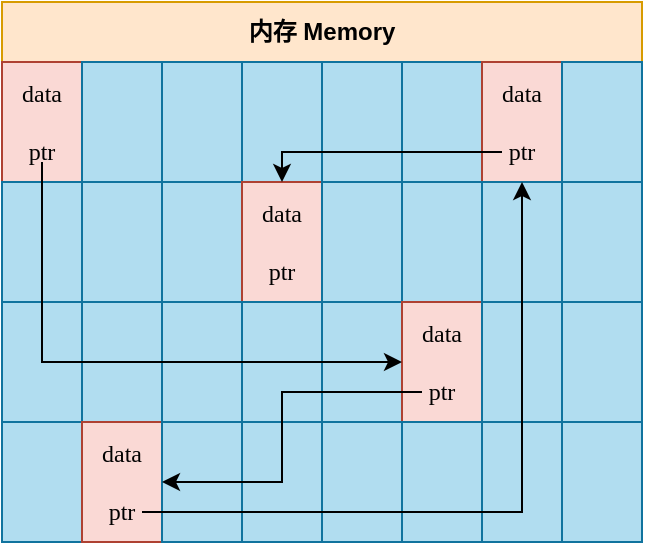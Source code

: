 <mxfile version="22.1.16" type="device">
  <diagram name="Page-1" id="3FU2BRUodX3esNhyQgwJ">
    <mxGraphModel dx="558" dy="383" grid="1" gridSize="10" guides="1" tooltips="1" connect="1" arrows="1" fold="1" page="1" pageScale="1" pageWidth="850" pageHeight="1100" math="0" shadow="0">
      <root>
        <mxCell id="0" />
        <mxCell id="1" parent="0" />
        <mxCell id="Rr48j6R8bM0mg8fOzwoo-1" value="内存 Memory" style="swimlane;whiteSpace=wrap;html=1;startSize=30;fillColor=#ffe6cc;strokeColor=#d79b00;" parent="1" vertex="1">
          <mxGeometry x="240" y="150" width="320" height="270" as="geometry" />
        </mxCell>
        <mxCell id="Oefb0ky4CalMtcR2rLV9-1" value="data&lt;br&gt;&lt;br&gt;ptr" style="rounded=0;whiteSpace=wrap;html=1;fillColor=#fad9d5;strokeColor=#ae4132;fontFamily=consolas;" vertex="1" parent="Rr48j6R8bM0mg8fOzwoo-1">
          <mxGeometry y="30" width="40" height="60" as="geometry" />
        </mxCell>
        <mxCell id="Oefb0ky4CalMtcR2rLV9-2" value="" style="rounded=0;whiteSpace=wrap;html=1;fontFamily=consolas;fillColor=#b1ddf0;strokeColor=#10739e;" vertex="1" parent="Rr48j6R8bM0mg8fOzwoo-1">
          <mxGeometry x="40" y="30" width="40" height="60" as="geometry" />
        </mxCell>
        <mxCell id="Oefb0ky4CalMtcR2rLV9-3" value="" style="rounded=0;whiteSpace=wrap;html=1;fontFamily=consolas;fillColor=#b1ddf0;strokeColor=#10739e;" vertex="1" parent="Rr48j6R8bM0mg8fOzwoo-1">
          <mxGeometry x="80" y="30" width="40" height="60" as="geometry" />
        </mxCell>
        <mxCell id="Oefb0ky4CalMtcR2rLV9-4" value="" style="rounded=0;whiteSpace=wrap;html=1;fontFamily=consolas;fillColor=#b1ddf0;strokeColor=#10739e;" vertex="1" parent="Rr48j6R8bM0mg8fOzwoo-1">
          <mxGeometry x="120" y="30" width="40" height="60" as="geometry" />
        </mxCell>
        <mxCell id="Oefb0ky4CalMtcR2rLV9-5" value="" style="rounded=0;whiteSpace=wrap;html=1;fontFamily=consolas;fillColor=#b1ddf0;strokeColor=#10739e;" vertex="1" parent="Rr48j6R8bM0mg8fOzwoo-1">
          <mxGeometry x="160" y="30" width="40" height="60" as="geometry" />
        </mxCell>
        <mxCell id="Oefb0ky4CalMtcR2rLV9-6" value="" style="rounded=0;whiteSpace=wrap;html=1;fontFamily=consolas;fillColor=#b1ddf0;strokeColor=#10739e;" vertex="1" parent="Rr48j6R8bM0mg8fOzwoo-1">
          <mxGeometry x="200" y="30" width="40" height="60" as="geometry" />
        </mxCell>
        <mxCell id="Oefb0ky4CalMtcR2rLV9-7" value="data&lt;br&gt;&lt;br&gt;ptr" style="rounded=0;whiteSpace=wrap;html=1;fontFamily=consolas;fillColor=#fad9d5;strokeColor=#ae4132;" vertex="1" parent="Rr48j6R8bM0mg8fOzwoo-1">
          <mxGeometry x="240" y="30" width="40" height="60" as="geometry" />
        </mxCell>
        <mxCell id="Oefb0ky4CalMtcR2rLV9-8" value="" style="rounded=0;whiteSpace=wrap;html=1;fontFamily=consolas;fillColor=#b1ddf0;strokeColor=#10739e;" vertex="1" parent="Rr48j6R8bM0mg8fOzwoo-1">
          <mxGeometry x="280" y="30" width="40" height="60" as="geometry" />
        </mxCell>
        <mxCell id="Oefb0ky4CalMtcR2rLV9-9" value="" style="rounded=0;whiteSpace=wrap;html=1;fontFamily=consolas;fillColor=#b1ddf0;strokeColor=#10739e;" vertex="1" parent="Rr48j6R8bM0mg8fOzwoo-1">
          <mxGeometry y="90" width="40" height="60" as="geometry" />
        </mxCell>
        <mxCell id="Oefb0ky4CalMtcR2rLV9-10" value="" style="rounded=0;whiteSpace=wrap;html=1;fontFamily=consolas;fillColor=#b1ddf0;strokeColor=#10739e;" vertex="1" parent="Rr48j6R8bM0mg8fOzwoo-1">
          <mxGeometry x="40" y="90" width="40" height="60" as="geometry" />
        </mxCell>
        <mxCell id="Oefb0ky4CalMtcR2rLV9-11" value="" style="rounded=0;whiteSpace=wrap;html=1;fontFamily=consolas;fillColor=#b1ddf0;strokeColor=#10739e;" vertex="1" parent="Rr48j6R8bM0mg8fOzwoo-1">
          <mxGeometry x="80" y="90" width="40" height="60" as="geometry" />
        </mxCell>
        <mxCell id="Oefb0ky4CalMtcR2rLV9-12" value="data&lt;br&gt;&lt;br&gt;ptr" style="rounded=0;whiteSpace=wrap;html=1;fontFamily=consolas;fillColor=#fad9d5;strokeColor=#ae4132;" vertex="1" parent="Rr48j6R8bM0mg8fOzwoo-1">
          <mxGeometry x="120" y="90" width="40" height="60" as="geometry" />
        </mxCell>
        <mxCell id="Oefb0ky4CalMtcR2rLV9-13" value="" style="rounded=0;whiteSpace=wrap;html=1;fontFamily=consolas;fillColor=#b1ddf0;strokeColor=#10739e;" vertex="1" parent="Rr48j6R8bM0mg8fOzwoo-1">
          <mxGeometry x="160" y="90" width="40" height="60" as="geometry" />
        </mxCell>
        <mxCell id="Oefb0ky4CalMtcR2rLV9-14" value="" style="rounded=0;whiteSpace=wrap;html=1;fontFamily=consolas;fillColor=#b1ddf0;strokeColor=#10739e;" vertex="1" parent="Rr48j6R8bM0mg8fOzwoo-1">
          <mxGeometry x="200" y="90" width="40" height="60" as="geometry" />
        </mxCell>
        <mxCell id="Oefb0ky4CalMtcR2rLV9-15" value="" style="rounded=0;whiteSpace=wrap;html=1;fontFamily=consolas;fillColor=#b1ddf0;strokeColor=#10739e;" vertex="1" parent="Rr48j6R8bM0mg8fOzwoo-1">
          <mxGeometry x="240" y="90" width="40" height="60" as="geometry" />
        </mxCell>
        <mxCell id="Oefb0ky4CalMtcR2rLV9-16" value="" style="rounded=0;whiteSpace=wrap;html=1;fontFamily=consolas;fillColor=#b1ddf0;strokeColor=#10739e;" vertex="1" parent="Rr48j6R8bM0mg8fOzwoo-1">
          <mxGeometry x="280" y="90" width="40" height="60" as="geometry" />
        </mxCell>
        <mxCell id="Oefb0ky4CalMtcR2rLV9-17" value="" style="rounded=0;whiteSpace=wrap;html=1;fontFamily=consolas;fillColor=#b1ddf0;strokeColor=#10739e;" vertex="1" parent="Rr48j6R8bM0mg8fOzwoo-1">
          <mxGeometry y="150" width="40" height="60" as="geometry" />
        </mxCell>
        <mxCell id="Oefb0ky4CalMtcR2rLV9-18" value="" style="rounded=0;whiteSpace=wrap;html=1;fontFamily=consolas;fillColor=#b1ddf0;strokeColor=#10739e;" vertex="1" parent="Rr48j6R8bM0mg8fOzwoo-1">
          <mxGeometry x="40" y="150" width="40" height="60" as="geometry" />
        </mxCell>
        <mxCell id="Oefb0ky4CalMtcR2rLV9-19" value="" style="rounded=0;whiteSpace=wrap;html=1;fontFamily=consolas;fillColor=#b1ddf0;strokeColor=#10739e;" vertex="1" parent="Rr48j6R8bM0mg8fOzwoo-1">
          <mxGeometry x="80" y="150" width="40" height="60" as="geometry" />
        </mxCell>
        <mxCell id="Oefb0ky4CalMtcR2rLV9-20" value="" style="rounded=0;whiteSpace=wrap;html=1;fontFamily=consolas;fillColor=#b1ddf0;strokeColor=#10739e;" vertex="1" parent="Rr48j6R8bM0mg8fOzwoo-1">
          <mxGeometry x="120" y="150" width="40" height="60" as="geometry" />
        </mxCell>
        <mxCell id="Oefb0ky4CalMtcR2rLV9-21" value="" style="rounded=0;whiteSpace=wrap;html=1;fontFamily=consolas;fillColor=#b1ddf0;strokeColor=#10739e;" vertex="1" parent="Rr48j6R8bM0mg8fOzwoo-1">
          <mxGeometry x="160" y="150" width="40" height="60" as="geometry" />
        </mxCell>
        <mxCell id="Oefb0ky4CalMtcR2rLV9-22" value="data&lt;br&gt;&lt;br&gt;ptr" style="rounded=0;whiteSpace=wrap;html=1;fontFamily=consolas;fillColor=#fad9d5;strokeColor=#ae4132;" vertex="1" parent="Rr48j6R8bM0mg8fOzwoo-1">
          <mxGeometry x="200" y="150" width="40" height="60" as="geometry" />
        </mxCell>
        <mxCell id="Oefb0ky4CalMtcR2rLV9-23" value="" style="rounded=0;whiteSpace=wrap;html=1;fontFamily=consolas;fillColor=#b1ddf0;strokeColor=#10739e;" vertex="1" parent="Rr48j6R8bM0mg8fOzwoo-1">
          <mxGeometry x="240" y="150" width="40" height="60" as="geometry" />
        </mxCell>
        <mxCell id="Oefb0ky4CalMtcR2rLV9-24" value="" style="rounded=0;whiteSpace=wrap;html=1;fontFamily=consolas;fillColor=#b1ddf0;strokeColor=#10739e;" vertex="1" parent="Rr48j6R8bM0mg8fOzwoo-1">
          <mxGeometry x="280" y="150" width="40" height="60" as="geometry" />
        </mxCell>
        <mxCell id="Oefb0ky4CalMtcR2rLV9-25" value="" style="rounded=0;whiteSpace=wrap;html=1;fontFamily=consolas;fillColor=#b1ddf0;strokeColor=#10739e;" vertex="1" parent="Rr48j6R8bM0mg8fOzwoo-1">
          <mxGeometry y="210" width="40" height="60" as="geometry" />
        </mxCell>
        <mxCell id="Oefb0ky4CalMtcR2rLV9-26" value="data&lt;br&gt;&lt;br&gt;ptr" style="rounded=0;whiteSpace=wrap;html=1;fontFamily=consolas;fillColor=#fad9d5;strokeColor=#ae4132;" vertex="1" parent="Rr48j6R8bM0mg8fOzwoo-1">
          <mxGeometry x="40" y="210" width="40" height="60" as="geometry" />
        </mxCell>
        <mxCell id="Oefb0ky4CalMtcR2rLV9-27" value="" style="rounded=0;whiteSpace=wrap;html=1;fontFamily=consolas;fillColor=#b1ddf0;strokeColor=#10739e;" vertex="1" parent="Rr48j6R8bM0mg8fOzwoo-1">
          <mxGeometry x="80" y="210" width="40" height="60" as="geometry" />
        </mxCell>
        <mxCell id="Oefb0ky4CalMtcR2rLV9-28" value="" style="rounded=0;whiteSpace=wrap;html=1;fontFamily=consolas;fillColor=#b1ddf0;strokeColor=#10739e;" vertex="1" parent="Rr48j6R8bM0mg8fOzwoo-1">
          <mxGeometry x="120" y="210" width="40" height="60" as="geometry" />
        </mxCell>
        <mxCell id="Oefb0ky4CalMtcR2rLV9-29" value="" style="rounded=0;whiteSpace=wrap;html=1;fontFamily=consolas;fillColor=#b1ddf0;strokeColor=#10739e;" vertex="1" parent="Rr48j6R8bM0mg8fOzwoo-1">
          <mxGeometry x="160" y="210" width="40" height="60" as="geometry" />
        </mxCell>
        <mxCell id="Oefb0ky4CalMtcR2rLV9-30" value="" style="rounded=0;whiteSpace=wrap;html=1;fontFamily=consolas;fillColor=#b1ddf0;strokeColor=#10739e;" vertex="1" parent="Rr48j6R8bM0mg8fOzwoo-1">
          <mxGeometry x="200" y="210" width="40" height="60" as="geometry" />
        </mxCell>
        <mxCell id="Oefb0ky4CalMtcR2rLV9-31" value="" style="rounded=0;whiteSpace=wrap;html=1;fontFamily=consolas;fillColor=#b1ddf0;strokeColor=#10739e;" vertex="1" parent="Rr48j6R8bM0mg8fOzwoo-1">
          <mxGeometry x="240" y="210" width="40" height="60" as="geometry" />
        </mxCell>
        <mxCell id="Oefb0ky4CalMtcR2rLV9-32" value="" style="rounded=0;whiteSpace=wrap;html=1;fontFamily=consolas;fillColor=#b1ddf0;strokeColor=#10739e;" vertex="1" parent="Rr48j6R8bM0mg8fOzwoo-1">
          <mxGeometry x="280" y="210" width="40" height="60" as="geometry" />
        </mxCell>
        <mxCell id="Oefb0ky4CalMtcR2rLV9-42" style="edgeStyle=orthogonalEdgeStyle;rounded=0;orthogonalLoop=1;jettySize=auto;html=1;exitX=0.5;exitY=0.833;exitDx=0;exitDy=0;exitPerimeter=0;" edge="1" parent="Rr48j6R8bM0mg8fOzwoo-1" source="Oefb0ky4CalMtcR2rLV9-1" target="Oefb0ky4CalMtcR2rLV9-22">
          <mxGeometry relative="1" as="geometry">
            <Array as="points">
              <mxPoint x="20" y="180" />
            </Array>
          </mxGeometry>
        </mxCell>
        <mxCell id="Oefb0ky4CalMtcR2rLV9-43" style="edgeStyle=orthogonalEdgeStyle;rounded=0;orthogonalLoop=1;jettySize=auto;html=1;exitX=0.25;exitY=0.75;exitDx=0;exitDy=0;exitPerimeter=0;" edge="1" parent="Rr48j6R8bM0mg8fOzwoo-1" source="Oefb0ky4CalMtcR2rLV9-22" target="Oefb0ky4CalMtcR2rLV9-26">
          <mxGeometry relative="1" as="geometry">
            <Array as="points">
              <mxPoint x="140" y="195" />
              <mxPoint x="140" y="240" />
            </Array>
          </mxGeometry>
        </mxCell>
        <mxCell id="Oefb0ky4CalMtcR2rLV9-44" style="edgeStyle=orthogonalEdgeStyle;rounded=0;orthogonalLoop=1;jettySize=auto;html=1;exitX=0.75;exitY=0.75;exitDx=0;exitDy=0;exitPerimeter=0;" edge="1" parent="Rr48j6R8bM0mg8fOzwoo-1" source="Oefb0ky4CalMtcR2rLV9-26" target="Oefb0ky4CalMtcR2rLV9-7">
          <mxGeometry relative="1" as="geometry">
            <Array as="points">
              <mxPoint x="260" y="255" />
            </Array>
          </mxGeometry>
        </mxCell>
        <mxCell id="Oefb0ky4CalMtcR2rLV9-45" style="edgeStyle=orthogonalEdgeStyle;rounded=0;orthogonalLoop=1;jettySize=auto;html=1;exitX=0.25;exitY=0.75;exitDx=0;exitDy=0;exitPerimeter=0;" edge="1" parent="Rr48j6R8bM0mg8fOzwoo-1" source="Oefb0ky4CalMtcR2rLV9-7" target="Oefb0ky4CalMtcR2rLV9-12">
          <mxGeometry relative="1" as="geometry">
            <Array as="points">
              <mxPoint x="140" y="75" />
            </Array>
          </mxGeometry>
        </mxCell>
      </root>
    </mxGraphModel>
  </diagram>
</mxfile>
